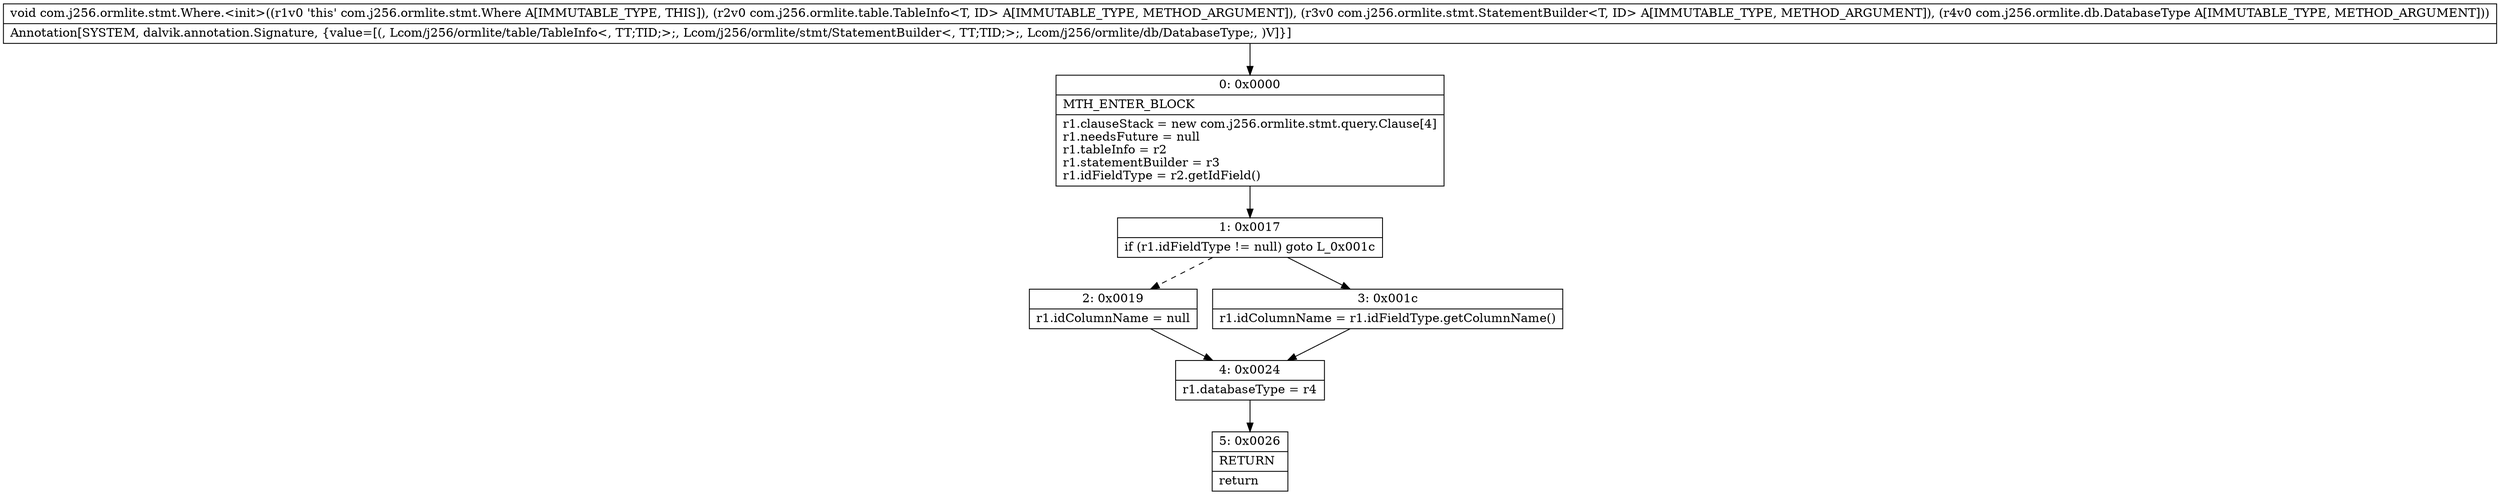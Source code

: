 digraph "CFG forcom.j256.ormlite.stmt.Where.\<init\>(Lcom\/j256\/ormlite\/table\/TableInfo;Lcom\/j256\/ormlite\/stmt\/StatementBuilder;Lcom\/j256\/ormlite\/db\/DatabaseType;)V" {
Node_0 [shape=record,label="{0\:\ 0x0000|MTH_ENTER_BLOCK\l|r1.clauseStack = new com.j256.ormlite.stmt.query.Clause[4]\lr1.needsFuture = null\lr1.tableInfo = r2\lr1.statementBuilder = r3\lr1.idFieldType = r2.getIdField()\l}"];
Node_1 [shape=record,label="{1\:\ 0x0017|if (r1.idFieldType != null) goto L_0x001c\l}"];
Node_2 [shape=record,label="{2\:\ 0x0019|r1.idColumnName = null\l}"];
Node_3 [shape=record,label="{3\:\ 0x001c|r1.idColumnName = r1.idFieldType.getColumnName()\l}"];
Node_4 [shape=record,label="{4\:\ 0x0024|r1.databaseType = r4\l}"];
Node_5 [shape=record,label="{5\:\ 0x0026|RETURN\l|return\l}"];
MethodNode[shape=record,label="{void com.j256.ormlite.stmt.Where.\<init\>((r1v0 'this' com.j256.ormlite.stmt.Where A[IMMUTABLE_TYPE, THIS]), (r2v0 com.j256.ormlite.table.TableInfo\<T, ID\> A[IMMUTABLE_TYPE, METHOD_ARGUMENT]), (r3v0 com.j256.ormlite.stmt.StatementBuilder\<T, ID\> A[IMMUTABLE_TYPE, METHOD_ARGUMENT]), (r4v0 com.j256.ormlite.db.DatabaseType A[IMMUTABLE_TYPE, METHOD_ARGUMENT]))  | Annotation[SYSTEM, dalvik.annotation.Signature, \{value=[(, Lcom\/j256\/ormlite\/table\/TableInfo\<, TT;TID;\>;, Lcom\/j256\/ormlite\/stmt\/StatementBuilder\<, TT;TID;\>;, Lcom\/j256\/ormlite\/db\/DatabaseType;, )V]\}]\l}"];
MethodNode -> Node_0;
Node_0 -> Node_1;
Node_1 -> Node_2[style=dashed];
Node_1 -> Node_3;
Node_2 -> Node_4;
Node_3 -> Node_4;
Node_4 -> Node_5;
}

